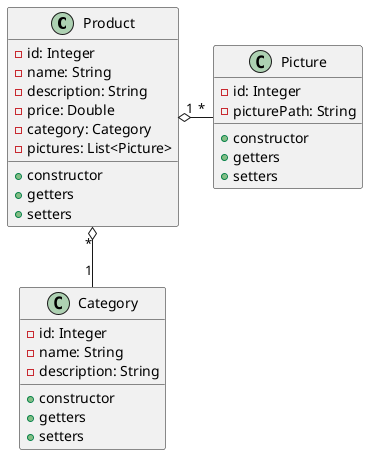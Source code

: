 @startuml

Product "*" o-- "1" Category

class Category{
    -id: Integer
    -name: String
    -description: String
    + {method} constructor
    + {method} getters
    + {method} setters
}

class Product{
    -id: Integer
    -name: String
    -description: String
    -price: Double
    -category: Category
    -pictures: List<Picture>
    + {method} constructor
    + {method} getters
    + {method} setters
}

class Picture{
    -id: Integer
    -picturePath: String
    + {method} constructor
    + {method} getters
    + {method} setters
}
Product "1" o- "*" Picture

@enduml